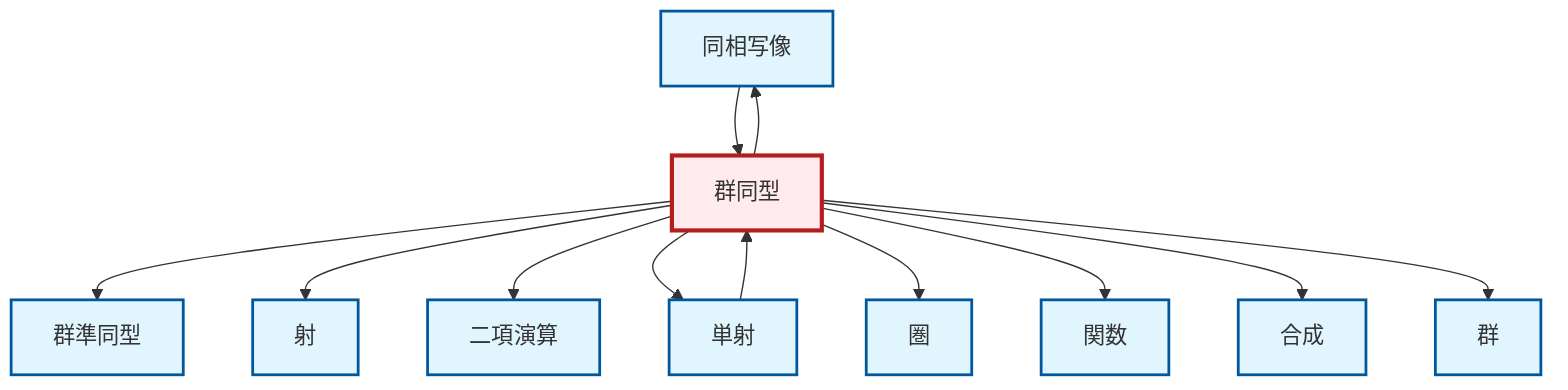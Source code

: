 graph TD
    classDef definition fill:#e1f5fe,stroke:#01579b,stroke-width:2px
    classDef theorem fill:#f3e5f5,stroke:#4a148c,stroke-width:2px
    classDef axiom fill:#fff3e0,stroke:#e65100,stroke-width:2px
    classDef example fill:#e8f5e9,stroke:#1b5e20,stroke-width:2px
    classDef current fill:#ffebee,stroke:#b71c1c,stroke-width:3px
    def-group["群"]:::definition
    def-homeomorphism["同相写像"]:::definition
    def-category["圏"]:::definition
    def-function["関数"]:::definition
    def-isomorphism["群同型"]:::definition
    def-binary-operation["二項演算"]:::definition
    def-morphism["射"]:::definition
    def-composition["合成"]:::definition
    def-homomorphism["群準同型"]:::definition
    def-monomorphism["単射"]:::definition
    def-isomorphism --> def-homomorphism
    def-isomorphism --> def-morphism
    def-isomorphism --> def-binary-operation
    def-homeomorphism --> def-isomorphism
    def-isomorphism --> def-monomorphism
    def-isomorphism --> def-category
    def-isomorphism --> def-function
    def-isomorphism --> def-homeomorphism
    def-isomorphism --> def-composition
    def-isomorphism --> def-group
    def-monomorphism --> def-isomorphism
    class def-isomorphism current